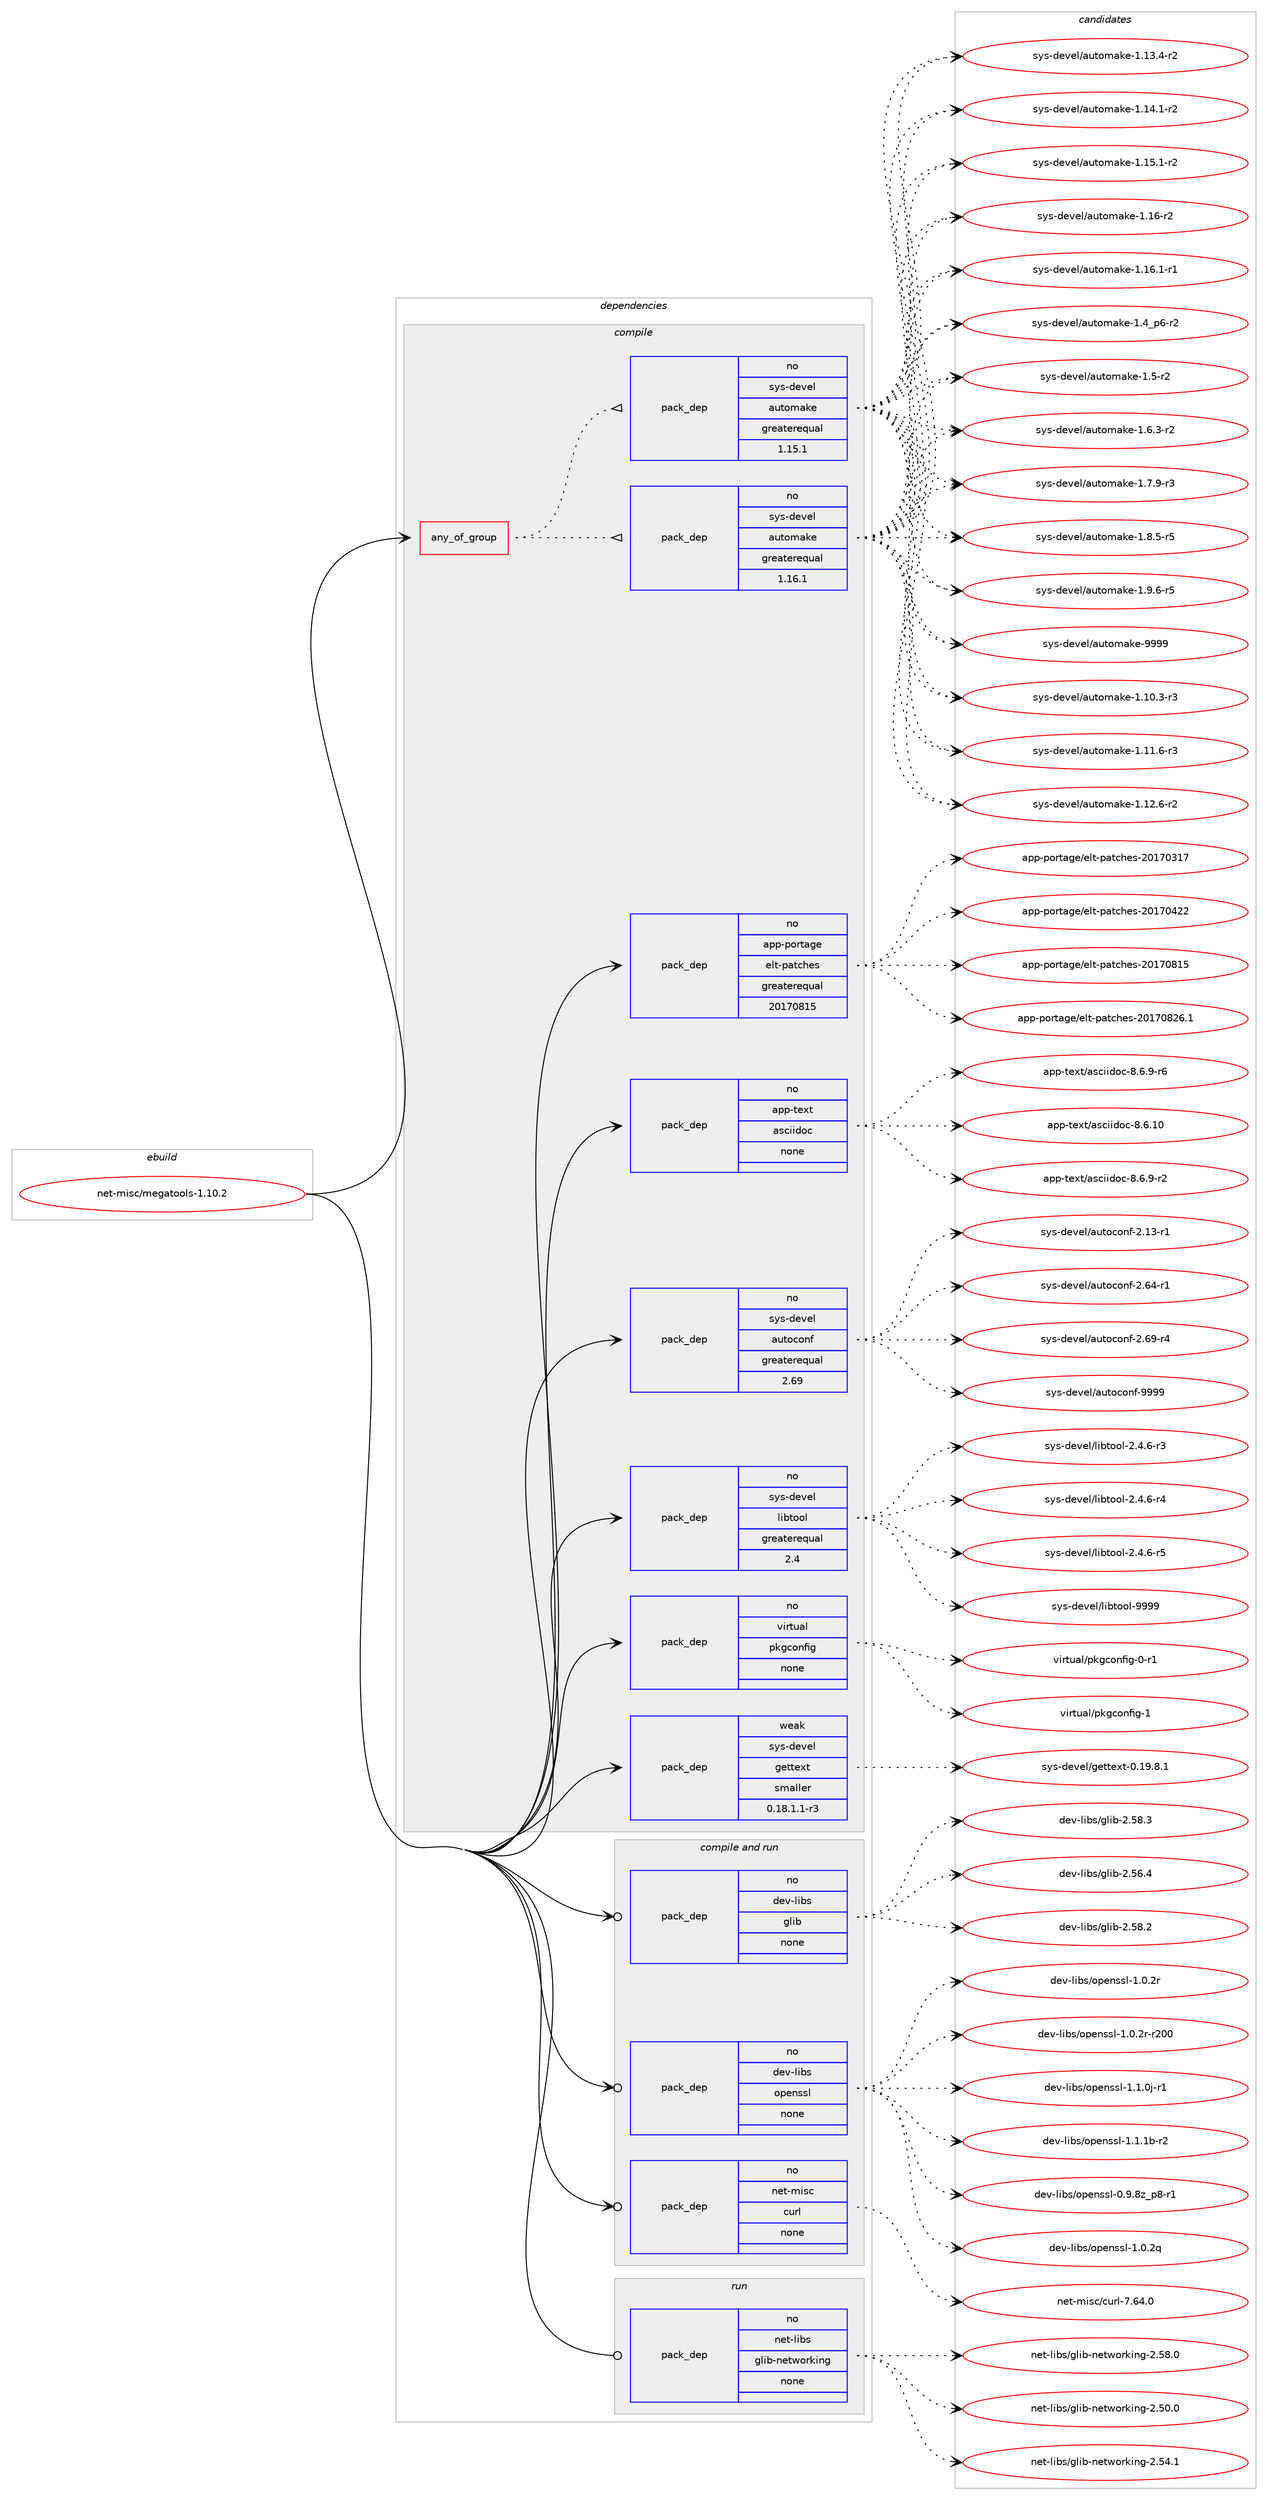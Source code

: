 digraph prolog {

# *************
# Graph options
# *************

newrank=true;
concentrate=true;
compound=true;
graph [rankdir=LR,fontname=Helvetica,fontsize=10,ranksep=1.5];#, ranksep=2.5, nodesep=0.2];
edge  [arrowhead=vee];
node  [fontname=Helvetica,fontsize=10];

# **********
# The ebuild
# **********

subgraph cluster_leftcol {
color=gray;
rank=same;
label=<<i>ebuild</i>>;
id [label="net-misc/megatools-1.10.2", color=red, width=4, href="../net-misc/megatools-1.10.2.svg"];
}

# ****************
# The dependencies
# ****************

subgraph cluster_midcol {
color=gray;
label=<<i>dependencies</i>>;
subgraph cluster_compile {
fillcolor="#eeeeee";
style=filled;
label=<<i>compile</i>>;
subgraph any26350 {
dependency1668973 [label=<<TABLE BORDER="0" CELLBORDER="1" CELLSPACING="0" CELLPADDING="4"><TR><TD CELLPADDING="10">any_of_group</TD></TR></TABLE>>, shape=none, color=red];subgraph pack1193231 {
dependency1668974 [label=<<TABLE BORDER="0" CELLBORDER="1" CELLSPACING="0" CELLPADDING="4" WIDTH="220"><TR><TD ROWSPAN="6" CELLPADDING="30">pack_dep</TD></TR><TR><TD WIDTH="110">no</TD></TR><TR><TD>sys-devel</TD></TR><TR><TD>automake</TD></TR><TR><TD>greaterequal</TD></TR><TR><TD>1.16.1</TD></TR></TABLE>>, shape=none, color=blue];
}
dependency1668973:e -> dependency1668974:w [weight=20,style="dotted",arrowhead="oinv"];
subgraph pack1193232 {
dependency1668975 [label=<<TABLE BORDER="0" CELLBORDER="1" CELLSPACING="0" CELLPADDING="4" WIDTH="220"><TR><TD ROWSPAN="6" CELLPADDING="30">pack_dep</TD></TR><TR><TD WIDTH="110">no</TD></TR><TR><TD>sys-devel</TD></TR><TR><TD>automake</TD></TR><TR><TD>greaterequal</TD></TR><TR><TD>1.15.1</TD></TR></TABLE>>, shape=none, color=blue];
}
dependency1668973:e -> dependency1668975:w [weight=20,style="dotted",arrowhead="oinv"];
}
id:e -> dependency1668973:w [weight=20,style="solid",arrowhead="vee"];
subgraph pack1193233 {
dependency1668976 [label=<<TABLE BORDER="0" CELLBORDER="1" CELLSPACING="0" CELLPADDING="4" WIDTH="220"><TR><TD ROWSPAN="6" CELLPADDING="30">pack_dep</TD></TR><TR><TD WIDTH="110">no</TD></TR><TR><TD>app-portage</TD></TR><TR><TD>elt-patches</TD></TR><TR><TD>greaterequal</TD></TR><TR><TD>20170815</TD></TR></TABLE>>, shape=none, color=blue];
}
id:e -> dependency1668976:w [weight=20,style="solid",arrowhead="vee"];
subgraph pack1193234 {
dependency1668977 [label=<<TABLE BORDER="0" CELLBORDER="1" CELLSPACING="0" CELLPADDING="4" WIDTH="220"><TR><TD ROWSPAN="6" CELLPADDING="30">pack_dep</TD></TR><TR><TD WIDTH="110">no</TD></TR><TR><TD>app-text</TD></TR><TR><TD>asciidoc</TD></TR><TR><TD>none</TD></TR><TR><TD></TD></TR></TABLE>>, shape=none, color=blue];
}
id:e -> dependency1668977:w [weight=20,style="solid",arrowhead="vee"];
subgraph pack1193235 {
dependency1668978 [label=<<TABLE BORDER="0" CELLBORDER="1" CELLSPACING="0" CELLPADDING="4" WIDTH="220"><TR><TD ROWSPAN="6" CELLPADDING="30">pack_dep</TD></TR><TR><TD WIDTH="110">no</TD></TR><TR><TD>sys-devel</TD></TR><TR><TD>autoconf</TD></TR><TR><TD>greaterequal</TD></TR><TR><TD>2.69</TD></TR></TABLE>>, shape=none, color=blue];
}
id:e -> dependency1668978:w [weight=20,style="solid",arrowhead="vee"];
subgraph pack1193236 {
dependency1668979 [label=<<TABLE BORDER="0" CELLBORDER="1" CELLSPACING="0" CELLPADDING="4" WIDTH="220"><TR><TD ROWSPAN="6" CELLPADDING="30">pack_dep</TD></TR><TR><TD WIDTH="110">no</TD></TR><TR><TD>sys-devel</TD></TR><TR><TD>libtool</TD></TR><TR><TD>greaterequal</TD></TR><TR><TD>2.4</TD></TR></TABLE>>, shape=none, color=blue];
}
id:e -> dependency1668979:w [weight=20,style="solid",arrowhead="vee"];
subgraph pack1193237 {
dependency1668980 [label=<<TABLE BORDER="0" CELLBORDER="1" CELLSPACING="0" CELLPADDING="4" WIDTH="220"><TR><TD ROWSPAN="6" CELLPADDING="30">pack_dep</TD></TR><TR><TD WIDTH="110">no</TD></TR><TR><TD>virtual</TD></TR><TR><TD>pkgconfig</TD></TR><TR><TD>none</TD></TR><TR><TD></TD></TR></TABLE>>, shape=none, color=blue];
}
id:e -> dependency1668980:w [weight=20,style="solid",arrowhead="vee"];
subgraph pack1193238 {
dependency1668981 [label=<<TABLE BORDER="0" CELLBORDER="1" CELLSPACING="0" CELLPADDING="4" WIDTH="220"><TR><TD ROWSPAN="6" CELLPADDING="30">pack_dep</TD></TR><TR><TD WIDTH="110">weak</TD></TR><TR><TD>sys-devel</TD></TR><TR><TD>gettext</TD></TR><TR><TD>smaller</TD></TR><TR><TD>0.18.1.1-r3</TD></TR></TABLE>>, shape=none, color=blue];
}
id:e -> dependency1668981:w [weight=20,style="solid",arrowhead="vee"];
}
subgraph cluster_compileandrun {
fillcolor="#eeeeee";
style=filled;
label=<<i>compile and run</i>>;
subgraph pack1193239 {
dependency1668982 [label=<<TABLE BORDER="0" CELLBORDER="1" CELLSPACING="0" CELLPADDING="4" WIDTH="220"><TR><TD ROWSPAN="6" CELLPADDING="30">pack_dep</TD></TR><TR><TD WIDTH="110">no</TD></TR><TR><TD>dev-libs</TD></TR><TR><TD>glib</TD></TR><TR><TD>none</TD></TR><TR><TD></TD></TR></TABLE>>, shape=none, color=blue];
}
id:e -> dependency1668982:w [weight=20,style="solid",arrowhead="odotvee"];
subgraph pack1193240 {
dependency1668983 [label=<<TABLE BORDER="0" CELLBORDER="1" CELLSPACING="0" CELLPADDING="4" WIDTH="220"><TR><TD ROWSPAN="6" CELLPADDING="30">pack_dep</TD></TR><TR><TD WIDTH="110">no</TD></TR><TR><TD>dev-libs</TD></TR><TR><TD>openssl</TD></TR><TR><TD>none</TD></TR><TR><TD></TD></TR></TABLE>>, shape=none, color=blue];
}
id:e -> dependency1668983:w [weight=20,style="solid",arrowhead="odotvee"];
subgraph pack1193241 {
dependency1668984 [label=<<TABLE BORDER="0" CELLBORDER="1" CELLSPACING="0" CELLPADDING="4" WIDTH="220"><TR><TD ROWSPAN="6" CELLPADDING="30">pack_dep</TD></TR><TR><TD WIDTH="110">no</TD></TR><TR><TD>net-misc</TD></TR><TR><TD>curl</TD></TR><TR><TD>none</TD></TR><TR><TD></TD></TR></TABLE>>, shape=none, color=blue];
}
id:e -> dependency1668984:w [weight=20,style="solid",arrowhead="odotvee"];
}
subgraph cluster_run {
fillcolor="#eeeeee";
style=filled;
label=<<i>run</i>>;
subgraph pack1193242 {
dependency1668985 [label=<<TABLE BORDER="0" CELLBORDER="1" CELLSPACING="0" CELLPADDING="4" WIDTH="220"><TR><TD ROWSPAN="6" CELLPADDING="30">pack_dep</TD></TR><TR><TD WIDTH="110">no</TD></TR><TR><TD>net-libs</TD></TR><TR><TD>glib-networking</TD></TR><TR><TD>none</TD></TR><TR><TD></TD></TR></TABLE>>, shape=none, color=blue];
}
id:e -> dependency1668985:w [weight=20,style="solid",arrowhead="odot"];
}
}

# **************
# The candidates
# **************

subgraph cluster_choices {
rank=same;
color=gray;
label=<<i>candidates</i>>;

subgraph choice1193231 {
color=black;
nodesep=1;
choice11512111545100101118101108479711711611110997107101454946494846514511451 [label="sys-devel/automake-1.10.3-r3", color=red, width=4,href="../sys-devel/automake-1.10.3-r3.svg"];
choice11512111545100101118101108479711711611110997107101454946494946544511451 [label="sys-devel/automake-1.11.6-r3", color=red, width=4,href="../sys-devel/automake-1.11.6-r3.svg"];
choice11512111545100101118101108479711711611110997107101454946495046544511450 [label="sys-devel/automake-1.12.6-r2", color=red, width=4,href="../sys-devel/automake-1.12.6-r2.svg"];
choice11512111545100101118101108479711711611110997107101454946495146524511450 [label="sys-devel/automake-1.13.4-r2", color=red, width=4,href="../sys-devel/automake-1.13.4-r2.svg"];
choice11512111545100101118101108479711711611110997107101454946495246494511450 [label="sys-devel/automake-1.14.1-r2", color=red, width=4,href="../sys-devel/automake-1.14.1-r2.svg"];
choice11512111545100101118101108479711711611110997107101454946495346494511450 [label="sys-devel/automake-1.15.1-r2", color=red, width=4,href="../sys-devel/automake-1.15.1-r2.svg"];
choice1151211154510010111810110847971171161111099710710145494649544511450 [label="sys-devel/automake-1.16-r2", color=red, width=4,href="../sys-devel/automake-1.16-r2.svg"];
choice11512111545100101118101108479711711611110997107101454946495446494511449 [label="sys-devel/automake-1.16.1-r1", color=red, width=4,href="../sys-devel/automake-1.16.1-r1.svg"];
choice115121115451001011181011084797117116111109971071014549465295112544511450 [label="sys-devel/automake-1.4_p6-r2", color=red, width=4,href="../sys-devel/automake-1.4_p6-r2.svg"];
choice11512111545100101118101108479711711611110997107101454946534511450 [label="sys-devel/automake-1.5-r2", color=red, width=4,href="../sys-devel/automake-1.5-r2.svg"];
choice115121115451001011181011084797117116111109971071014549465446514511450 [label="sys-devel/automake-1.6.3-r2", color=red, width=4,href="../sys-devel/automake-1.6.3-r2.svg"];
choice115121115451001011181011084797117116111109971071014549465546574511451 [label="sys-devel/automake-1.7.9-r3", color=red, width=4,href="../sys-devel/automake-1.7.9-r3.svg"];
choice115121115451001011181011084797117116111109971071014549465646534511453 [label="sys-devel/automake-1.8.5-r5", color=red, width=4,href="../sys-devel/automake-1.8.5-r5.svg"];
choice115121115451001011181011084797117116111109971071014549465746544511453 [label="sys-devel/automake-1.9.6-r5", color=red, width=4,href="../sys-devel/automake-1.9.6-r5.svg"];
choice115121115451001011181011084797117116111109971071014557575757 [label="sys-devel/automake-9999", color=red, width=4,href="../sys-devel/automake-9999.svg"];
dependency1668974:e -> choice11512111545100101118101108479711711611110997107101454946494846514511451:w [style=dotted,weight="100"];
dependency1668974:e -> choice11512111545100101118101108479711711611110997107101454946494946544511451:w [style=dotted,weight="100"];
dependency1668974:e -> choice11512111545100101118101108479711711611110997107101454946495046544511450:w [style=dotted,weight="100"];
dependency1668974:e -> choice11512111545100101118101108479711711611110997107101454946495146524511450:w [style=dotted,weight="100"];
dependency1668974:e -> choice11512111545100101118101108479711711611110997107101454946495246494511450:w [style=dotted,weight="100"];
dependency1668974:e -> choice11512111545100101118101108479711711611110997107101454946495346494511450:w [style=dotted,weight="100"];
dependency1668974:e -> choice1151211154510010111810110847971171161111099710710145494649544511450:w [style=dotted,weight="100"];
dependency1668974:e -> choice11512111545100101118101108479711711611110997107101454946495446494511449:w [style=dotted,weight="100"];
dependency1668974:e -> choice115121115451001011181011084797117116111109971071014549465295112544511450:w [style=dotted,weight="100"];
dependency1668974:e -> choice11512111545100101118101108479711711611110997107101454946534511450:w [style=dotted,weight="100"];
dependency1668974:e -> choice115121115451001011181011084797117116111109971071014549465446514511450:w [style=dotted,weight="100"];
dependency1668974:e -> choice115121115451001011181011084797117116111109971071014549465546574511451:w [style=dotted,weight="100"];
dependency1668974:e -> choice115121115451001011181011084797117116111109971071014549465646534511453:w [style=dotted,weight="100"];
dependency1668974:e -> choice115121115451001011181011084797117116111109971071014549465746544511453:w [style=dotted,weight="100"];
dependency1668974:e -> choice115121115451001011181011084797117116111109971071014557575757:w [style=dotted,weight="100"];
}
subgraph choice1193232 {
color=black;
nodesep=1;
choice11512111545100101118101108479711711611110997107101454946494846514511451 [label="sys-devel/automake-1.10.3-r3", color=red, width=4,href="../sys-devel/automake-1.10.3-r3.svg"];
choice11512111545100101118101108479711711611110997107101454946494946544511451 [label="sys-devel/automake-1.11.6-r3", color=red, width=4,href="../sys-devel/automake-1.11.6-r3.svg"];
choice11512111545100101118101108479711711611110997107101454946495046544511450 [label="sys-devel/automake-1.12.6-r2", color=red, width=4,href="../sys-devel/automake-1.12.6-r2.svg"];
choice11512111545100101118101108479711711611110997107101454946495146524511450 [label="sys-devel/automake-1.13.4-r2", color=red, width=4,href="../sys-devel/automake-1.13.4-r2.svg"];
choice11512111545100101118101108479711711611110997107101454946495246494511450 [label="sys-devel/automake-1.14.1-r2", color=red, width=4,href="../sys-devel/automake-1.14.1-r2.svg"];
choice11512111545100101118101108479711711611110997107101454946495346494511450 [label="sys-devel/automake-1.15.1-r2", color=red, width=4,href="../sys-devel/automake-1.15.1-r2.svg"];
choice1151211154510010111810110847971171161111099710710145494649544511450 [label="sys-devel/automake-1.16-r2", color=red, width=4,href="../sys-devel/automake-1.16-r2.svg"];
choice11512111545100101118101108479711711611110997107101454946495446494511449 [label="sys-devel/automake-1.16.1-r1", color=red, width=4,href="../sys-devel/automake-1.16.1-r1.svg"];
choice115121115451001011181011084797117116111109971071014549465295112544511450 [label="sys-devel/automake-1.4_p6-r2", color=red, width=4,href="../sys-devel/automake-1.4_p6-r2.svg"];
choice11512111545100101118101108479711711611110997107101454946534511450 [label="sys-devel/automake-1.5-r2", color=red, width=4,href="../sys-devel/automake-1.5-r2.svg"];
choice115121115451001011181011084797117116111109971071014549465446514511450 [label="sys-devel/automake-1.6.3-r2", color=red, width=4,href="../sys-devel/automake-1.6.3-r2.svg"];
choice115121115451001011181011084797117116111109971071014549465546574511451 [label="sys-devel/automake-1.7.9-r3", color=red, width=4,href="../sys-devel/automake-1.7.9-r3.svg"];
choice115121115451001011181011084797117116111109971071014549465646534511453 [label="sys-devel/automake-1.8.5-r5", color=red, width=4,href="../sys-devel/automake-1.8.5-r5.svg"];
choice115121115451001011181011084797117116111109971071014549465746544511453 [label="sys-devel/automake-1.9.6-r5", color=red, width=4,href="../sys-devel/automake-1.9.6-r5.svg"];
choice115121115451001011181011084797117116111109971071014557575757 [label="sys-devel/automake-9999", color=red, width=4,href="../sys-devel/automake-9999.svg"];
dependency1668975:e -> choice11512111545100101118101108479711711611110997107101454946494846514511451:w [style=dotted,weight="100"];
dependency1668975:e -> choice11512111545100101118101108479711711611110997107101454946494946544511451:w [style=dotted,weight="100"];
dependency1668975:e -> choice11512111545100101118101108479711711611110997107101454946495046544511450:w [style=dotted,weight="100"];
dependency1668975:e -> choice11512111545100101118101108479711711611110997107101454946495146524511450:w [style=dotted,weight="100"];
dependency1668975:e -> choice11512111545100101118101108479711711611110997107101454946495246494511450:w [style=dotted,weight="100"];
dependency1668975:e -> choice11512111545100101118101108479711711611110997107101454946495346494511450:w [style=dotted,weight="100"];
dependency1668975:e -> choice1151211154510010111810110847971171161111099710710145494649544511450:w [style=dotted,weight="100"];
dependency1668975:e -> choice11512111545100101118101108479711711611110997107101454946495446494511449:w [style=dotted,weight="100"];
dependency1668975:e -> choice115121115451001011181011084797117116111109971071014549465295112544511450:w [style=dotted,weight="100"];
dependency1668975:e -> choice11512111545100101118101108479711711611110997107101454946534511450:w [style=dotted,weight="100"];
dependency1668975:e -> choice115121115451001011181011084797117116111109971071014549465446514511450:w [style=dotted,weight="100"];
dependency1668975:e -> choice115121115451001011181011084797117116111109971071014549465546574511451:w [style=dotted,weight="100"];
dependency1668975:e -> choice115121115451001011181011084797117116111109971071014549465646534511453:w [style=dotted,weight="100"];
dependency1668975:e -> choice115121115451001011181011084797117116111109971071014549465746544511453:w [style=dotted,weight="100"];
dependency1668975:e -> choice115121115451001011181011084797117116111109971071014557575757:w [style=dotted,weight="100"];
}
subgraph choice1193233 {
color=black;
nodesep=1;
choice97112112451121111141169710310147101108116451129711699104101115455048495548514955 [label="app-portage/elt-patches-20170317", color=red, width=4,href="../app-portage/elt-patches-20170317.svg"];
choice97112112451121111141169710310147101108116451129711699104101115455048495548525050 [label="app-portage/elt-patches-20170422", color=red, width=4,href="../app-portage/elt-patches-20170422.svg"];
choice97112112451121111141169710310147101108116451129711699104101115455048495548564953 [label="app-portage/elt-patches-20170815", color=red, width=4,href="../app-portage/elt-patches-20170815.svg"];
choice971121124511211111411697103101471011081164511297116991041011154550484955485650544649 [label="app-portage/elt-patches-20170826.1", color=red, width=4,href="../app-portage/elt-patches-20170826.1.svg"];
dependency1668976:e -> choice97112112451121111141169710310147101108116451129711699104101115455048495548514955:w [style=dotted,weight="100"];
dependency1668976:e -> choice97112112451121111141169710310147101108116451129711699104101115455048495548525050:w [style=dotted,weight="100"];
dependency1668976:e -> choice97112112451121111141169710310147101108116451129711699104101115455048495548564953:w [style=dotted,weight="100"];
dependency1668976:e -> choice971121124511211111411697103101471011081164511297116991041011154550484955485650544649:w [style=dotted,weight="100"];
}
subgraph choice1193234 {
color=black;
nodesep=1;
choice97112112451161011201164797115991051051001119945564654464948 [label="app-text/asciidoc-8.6.10", color=red, width=4,href="../app-text/asciidoc-8.6.10.svg"];
choice9711211245116101120116479711599105105100111994556465446574511450 [label="app-text/asciidoc-8.6.9-r2", color=red, width=4,href="../app-text/asciidoc-8.6.9-r2.svg"];
choice9711211245116101120116479711599105105100111994556465446574511454 [label="app-text/asciidoc-8.6.9-r6", color=red, width=4,href="../app-text/asciidoc-8.6.9-r6.svg"];
dependency1668977:e -> choice97112112451161011201164797115991051051001119945564654464948:w [style=dotted,weight="100"];
dependency1668977:e -> choice9711211245116101120116479711599105105100111994556465446574511450:w [style=dotted,weight="100"];
dependency1668977:e -> choice9711211245116101120116479711599105105100111994556465446574511454:w [style=dotted,weight="100"];
}
subgraph choice1193235 {
color=black;
nodesep=1;
choice1151211154510010111810110847971171161119911111010245504649514511449 [label="sys-devel/autoconf-2.13-r1", color=red, width=4,href="../sys-devel/autoconf-2.13-r1.svg"];
choice1151211154510010111810110847971171161119911111010245504654524511449 [label="sys-devel/autoconf-2.64-r1", color=red, width=4,href="../sys-devel/autoconf-2.64-r1.svg"];
choice1151211154510010111810110847971171161119911111010245504654574511452 [label="sys-devel/autoconf-2.69-r4", color=red, width=4,href="../sys-devel/autoconf-2.69-r4.svg"];
choice115121115451001011181011084797117116111991111101024557575757 [label="sys-devel/autoconf-9999", color=red, width=4,href="../sys-devel/autoconf-9999.svg"];
dependency1668978:e -> choice1151211154510010111810110847971171161119911111010245504649514511449:w [style=dotted,weight="100"];
dependency1668978:e -> choice1151211154510010111810110847971171161119911111010245504654524511449:w [style=dotted,weight="100"];
dependency1668978:e -> choice1151211154510010111810110847971171161119911111010245504654574511452:w [style=dotted,weight="100"];
dependency1668978:e -> choice115121115451001011181011084797117116111991111101024557575757:w [style=dotted,weight="100"];
}
subgraph choice1193236 {
color=black;
nodesep=1;
choice1151211154510010111810110847108105981161111111084550465246544511451 [label="sys-devel/libtool-2.4.6-r3", color=red, width=4,href="../sys-devel/libtool-2.4.6-r3.svg"];
choice1151211154510010111810110847108105981161111111084550465246544511452 [label="sys-devel/libtool-2.4.6-r4", color=red, width=4,href="../sys-devel/libtool-2.4.6-r4.svg"];
choice1151211154510010111810110847108105981161111111084550465246544511453 [label="sys-devel/libtool-2.4.6-r5", color=red, width=4,href="../sys-devel/libtool-2.4.6-r5.svg"];
choice1151211154510010111810110847108105981161111111084557575757 [label="sys-devel/libtool-9999", color=red, width=4,href="../sys-devel/libtool-9999.svg"];
dependency1668979:e -> choice1151211154510010111810110847108105981161111111084550465246544511451:w [style=dotted,weight="100"];
dependency1668979:e -> choice1151211154510010111810110847108105981161111111084550465246544511452:w [style=dotted,weight="100"];
dependency1668979:e -> choice1151211154510010111810110847108105981161111111084550465246544511453:w [style=dotted,weight="100"];
dependency1668979:e -> choice1151211154510010111810110847108105981161111111084557575757:w [style=dotted,weight="100"];
}
subgraph choice1193237 {
color=black;
nodesep=1;
choice11810511411611797108471121071039911111010210510345484511449 [label="virtual/pkgconfig-0-r1", color=red, width=4,href="../virtual/pkgconfig-0-r1.svg"];
choice1181051141161179710847112107103991111101021051034549 [label="virtual/pkgconfig-1", color=red, width=4,href="../virtual/pkgconfig-1.svg"];
dependency1668980:e -> choice11810511411611797108471121071039911111010210510345484511449:w [style=dotted,weight="100"];
dependency1668980:e -> choice1181051141161179710847112107103991111101021051034549:w [style=dotted,weight="100"];
}
subgraph choice1193238 {
color=black;
nodesep=1;
choice1151211154510010111810110847103101116116101120116454846495746564649 [label="sys-devel/gettext-0.19.8.1", color=red, width=4,href="../sys-devel/gettext-0.19.8.1.svg"];
dependency1668981:e -> choice1151211154510010111810110847103101116116101120116454846495746564649:w [style=dotted,weight="100"];
}
subgraph choice1193239 {
color=black;
nodesep=1;
choice1001011184510810598115471031081059845504653544652 [label="dev-libs/glib-2.56.4", color=red, width=4,href="../dev-libs/glib-2.56.4.svg"];
choice1001011184510810598115471031081059845504653564650 [label="dev-libs/glib-2.58.2", color=red, width=4,href="../dev-libs/glib-2.58.2.svg"];
choice1001011184510810598115471031081059845504653564651 [label="dev-libs/glib-2.58.3", color=red, width=4,href="../dev-libs/glib-2.58.3.svg"];
dependency1668982:e -> choice1001011184510810598115471031081059845504653544652:w [style=dotted,weight="100"];
dependency1668982:e -> choice1001011184510810598115471031081059845504653564650:w [style=dotted,weight="100"];
dependency1668982:e -> choice1001011184510810598115471031081059845504653564651:w [style=dotted,weight="100"];
}
subgraph choice1193240 {
color=black;
nodesep=1;
choice10010111845108105981154711111210111011511510845484657465612295112564511449 [label="dev-libs/openssl-0.9.8z_p8-r1", color=red, width=4,href="../dev-libs/openssl-0.9.8z_p8-r1.svg"];
choice100101118451081059811547111112101110115115108454946484650113 [label="dev-libs/openssl-1.0.2q", color=red, width=4,href="../dev-libs/openssl-1.0.2q.svg"];
choice100101118451081059811547111112101110115115108454946484650114 [label="dev-libs/openssl-1.0.2r", color=red, width=4,href="../dev-libs/openssl-1.0.2r.svg"];
choice10010111845108105981154711111210111011511510845494648465011445114504848 [label="dev-libs/openssl-1.0.2r-r200", color=red, width=4,href="../dev-libs/openssl-1.0.2r-r200.svg"];
choice1001011184510810598115471111121011101151151084549464946481064511449 [label="dev-libs/openssl-1.1.0j-r1", color=red, width=4,href="../dev-libs/openssl-1.1.0j-r1.svg"];
choice100101118451081059811547111112101110115115108454946494649984511450 [label="dev-libs/openssl-1.1.1b-r2", color=red, width=4,href="../dev-libs/openssl-1.1.1b-r2.svg"];
dependency1668983:e -> choice10010111845108105981154711111210111011511510845484657465612295112564511449:w [style=dotted,weight="100"];
dependency1668983:e -> choice100101118451081059811547111112101110115115108454946484650113:w [style=dotted,weight="100"];
dependency1668983:e -> choice100101118451081059811547111112101110115115108454946484650114:w [style=dotted,weight="100"];
dependency1668983:e -> choice10010111845108105981154711111210111011511510845494648465011445114504848:w [style=dotted,weight="100"];
dependency1668983:e -> choice1001011184510810598115471111121011101151151084549464946481064511449:w [style=dotted,weight="100"];
dependency1668983:e -> choice100101118451081059811547111112101110115115108454946494649984511450:w [style=dotted,weight="100"];
}
subgraph choice1193241 {
color=black;
nodesep=1;
choice1101011164510910511599479911711410845554654524648 [label="net-misc/curl-7.64.0", color=red, width=4,href="../net-misc/curl-7.64.0.svg"];
dependency1668984:e -> choice1101011164510910511599479911711410845554654524648:w [style=dotted,weight="100"];
}
subgraph choice1193242 {
color=black;
nodesep=1;
choice110101116451081059811547103108105984511010111611911111410710511010345504653484648 [label="net-libs/glib-networking-2.50.0", color=red, width=4,href="../net-libs/glib-networking-2.50.0.svg"];
choice110101116451081059811547103108105984511010111611911111410710511010345504653524649 [label="net-libs/glib-networking-2.54.1", color=red, width=4,href="../net-libs/glib-networking-2.54.1.svg"];
choice110101116451081059811547103108105984511010111611911111410710511010345504653564648 [label="net-libs/glib-networking-2.58.0", color=red, width=4,href="../net-libs/glib-networking-2.58.0.svg"];
dependency1668985:e -> choice110101116451081059811547103108105984511010111611911111410710511010345504653484648:w [style=dotted,weight="100"];
dependency1668985:e -> choice110101116451081059811547103108105984511010111611911111410710511010345504653524649:w [style=dotted,weight="100"];
dependency1668985:e -> choice110101116451081059811547103108105984511010111611911111410710511010345504653564648:w [style=dotted,weight="100"];
}
}

}
